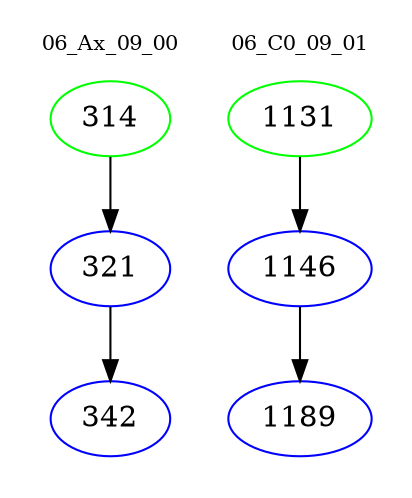 digraph{
subgraph cluster_0 {
color = white
label = "06_Ax_09_00";
fontsize=10;
T0_314 [label="314", color="green"]
T0_314 -> T0_321 [color="black"]
T0_321 [label="321", color="blue"]
T0_321 -> T0_342 [color="black"]
T0_342 [label="342", color="blue"]
}
subgraph cluster_1 {
color = white
label = "06_C0_09_01";
fontsize=10;
T1_1131 [label="1131", color="green"]
T1_1131 -> T1_1146 [color="black"]
T1_1146 [label="1146", color="blue"]
T1_1146 -> T1_1189 [color="black"]
T1_1189 [label="1189", color="blue"]
}
}
